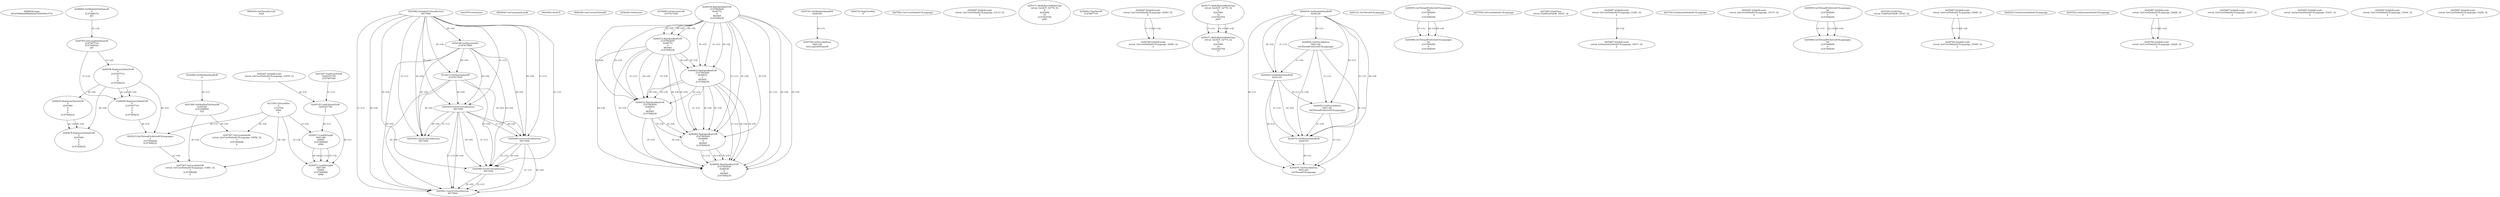 // Global SCDG with merge call
digraph {
	0 [label="6850628.main
003a55d68e69fbbd29e550d5d4fcc57d"]
	1 [label="4254480.GetModuleHandleW
0"]
	2 [label="6844434.SetThreadLocale
1024"]
	3 [label="4243965.InitializeCriticalSection
6917004"]
	4 [label="4243979.GetVersion
"]
	5 [label="4250188.GetSystemInfo
2147417660"]
	3 -> 5 [label="(0-->0)"]
	6 [label="6844540.GetCommandLineW
"]
	7 [label="4214413.GetStartupInfoW
2147417624"]
	3 -> 7 [label="(0-->0)"]
	5 -> 7 [label="(0-->0)"]
	8 [label="6844560.GetACP
"]
	9 [label="6844580.GetCurrentThreadId
"]
	10 [label="4250204.GetVersion
"]
	11 [label="4276690.GetVersionExW
2147417420"]
	12 [label="4243306.GetModuleFileNameW
4194304
2147408904
522"]
	1 -> 12 [label="(0-->1)"]
	13 [label="4248064.GetModuleFileNameW
0
2147408370
261"]
	14 [label="4215383.VirtualAlloc
0
1310704
4096
4"]
	15 [label="4246338.RegOpenKeyExW
2147483649
4246772
0
983065
2147408236"]
	16 [label="4246372.RegOpenKeyExW
2147483650
4246772
0
983065
2147408236"]
	15 -> 16 [label="(2-->2)"]
	15 -> 16 [label="(4-->4)"]
	15 -> 16 [label="(5-->5)"]
	17 [label="4245741.GetModuleHandleW
4246160"]
	18 [label="4245758.GetProcAddress
9441320
GetLongPathNameW"]
	17 -> 18 [label="(0-->1)"]
	19 [label="4245785.GetLongPathNameW
2147407710
2147406542
261"]
	13 -> 19 [label="(3-->3)"]
	20 [label="4246556.RegQueryValueExW
0
2147407710
0
0
0
2147408232"]
	19 -> 20 [label="(1-->2)"]
	21 [label="4246635.RegQueryValueExW
0
4247000
0
0
0
2147408232"]
	20 -> 21 [label="(6-->6)"]
	22 [label="4246676.RegQueryValueExW
0
4247000
0
0
0
2147408232"]
	21 -> 22 [label="(2-->2)"]
	20 -> 22 [label="(6-->6)"]
	21 -> 22 [label="(6-->6)"]
	23 [label="4246722.RegCloseKey
0"]
	24 [label="4247883.GetUserDefaultUILanguage
"]
	25 [label="4245418.EnterCriticalSection
6917004"]
	3 -> 25 [label="(1-->1)"]
	3 -> 25 [label="(0-->0)"]
	5 -> 25 [label="(0-->0)"]
	7 -> 25 [label="(0-->0)"]
	26 [label="4245469.LeaveCriticalSection
6917004"]
	3 -> 26 [label="(1-->1)"]
	25 -> 26 [label="(1-->1)"]
	3 -> 26 [label="(0-->0)"]
	5 -> 26 [label="(0-->0)"]
	7 -> 26 [label="(0-->0)"]
	25 -> 26 [label="(0-->0)"]
	27 [label="4245487.IsValidLocale
retval_GetUserDefaultUILanguage_33113_32
2"]
	28 [label="4250171.MultiByteToWideChar
retval_GetACP_32774_32
0
4243896
10
2147403704
2047"]
	29 [label="4245683.CharNextW
2147407716"]
	30 [label="4245487.IsValidLocale
retval_GetUserDefaultUILanguage_32993_32
2"]
	31 [label="4250171.MultiByteToWideChar
retval_GetACP_32774_32
0
4243560
16
2147403704
2047"]
	32 [label="4250171.MultiByteToWideChar
retval_GetACP_32774_32
0
4243560
16
3224282764
17"]
	31 -> 32 [label="(1-->1)"]
	31 -> 32 [label="(3-->3)"]
	31 -> 32 [label="(4-->4)"]
	33 [label="4244018.GetModuleHandleW
4244120"]
	34 [label="4244024.GetProcAddress
9441320
GetThreadPreferredUILanguages"]
	33 -> 34 [label="(0-->1)"]
	35 [label="4244044.GetModuleHandleW
4244120"]
	33 -> 35 [label="(1-->1)"]
	33 -> 35 [label="(0-->0)"]
	34 -> 35 [label="(1-->0)"]
	36 [label="4244050.GetProcAddress
9441320
SetThreadPreferredUILanguages"]
	33 -> 36 [label="(0-->1)"]
	34 -> 36 [label="(1-->1)"]
	35 -> 36 [label="(0-->1)"]
	37 [label="4244070.GetModuleHandleW
4244120"]
	33 -> 37 [label="(1-->1)"]
	35 -> 37 [label="(1-->1)"]
	33 -> 37 [label="(0-->0)"]
	34 -> 37 [label="(1-->0)"]
	35 -> 37 [label="(0-->0)"]
	36 -> 37 [label="(1-->0)"]
	38 [label="4244076.GetProcAddress
9441320
GetThreadUILanguage"]
	33 -> 38 [label="(0-->1)"]
	34 -> 38 [label="(1-->1)"]
	35 -> 38 [label="(0-->1)"]
	36 -> 38 [label="(1-->1)"]
	37 -> 38 [label="(0-->1)"]
	39 [label="4246402.RegOpenKeyExW
2147483649
4246832
0
983065
2147408236"]
	15 -> 39 [label="(1-->1)"]
	15 -> 39 [label="(4-->4)"]
	16 -> 39 [label="(4-->4)"]
	15 -> 39 [label="(5-->5)"]
	16 -> 39 [label="(5-->5)"]
	40 [label="4246432.RegOpenKeyExW
2147483650
4246832
0
983065
2147408236"]
	16 -> 40 [label="(1-->1)"]
	39 -> 40 [label="(2-->2)"]
	15 -> 40 [label="(4-->4)"]
	16 -> 40 [label="(4-->4)"]
	39 -> 40 [label="(4-->4)"]
	15 -> 40 [label="(5-->5)"]
	16 -> 40 [label="(5-->5)"]
	39 -> 40 [label="(5-->5)"]
	41 [label="4246462.RegOpenKeyExW
2147483649
4246884
0
983065
2147408236"]
	15 -> 41 [label="(1-->1)"]
	39 -> 41 [label="(1-->1)"]
	15 -> 41 [label="(4-->4)"]
	16 -> 41 [label="(4-->4)"]
	39 -> 41 [label="(4-->4)"]
	40 -> 41 [label="(4-->4)"]
	15 -> 41 [label="(5-->5)"]
	16 -> 41 [label="(5-->5)"]
	39 -> 41 [label="(5-->5)"]
	40 -> 41 [label="(5-->5)"]
	42 [label="4246492.RegOpenKeyExW
2147483649
4246936
0
983065
2147408236"]
	15 -> 42 [label="(1-->1)"]
	39 -> 42 [label="(1-->1)"]
	41 -> 42 [label="(1-->1)"]
	15 -> 42 [label="(4-->4)"]
	16 -> 42 [label="(4-->4)"]
	39 -> 42 [label="(4-->4)"]
	40 -> 42 [label="(4-->4)"]
	41 -> 42 [label="(4-->4)"]
	15 -> 42 [label="(5-->5)"]
	16 -> 42 [label="(5-->5)"]
	39 -> 42 [label="(5-->5)"]
	40 -> 42 [label="(5-->5)"]
	41 -> 42 [label="(5-->5)"]
	43 [label="4245487.IsValidLocale
retval_GetUserDefaultUILanguage_33076_32
2"]
	44 [label="4245121.GetThreadUILanguage
"]
	45 [label="4245059.GetThreadPreferredUILanguages
56
2147408200
0
2147408240"]
	46 [label="4245088.GetThreadPreferredUILanguages
56
2147408200
0
2147408240"]
	45 -> 46 [label="(1-->1)"]
	45 -> 46 [label="(2-->2)"]
	45 -> 46 [label="(4-->4)"]
	47 [label="4245580.EnterCriticalSection
6917004"]
	3 -> 47 [label="(1-->1)"]
	25 -> 47 [label="(1-->1)"]
	26 -> 47 [label="(1-->1)"]
	3 -> 47 [label="(0-->0)"]
	5 -> 47 [label="(0-->0)"]
	7 -> 47 [label="(0-->0)"]
	25 -> 47 [label="(0-->0)"]
	26 -> 47 [label="(0-->0)"]
	48 [label="4245621.LeaveCriticalSection
6917004"]
	3 -> 48 [label="(1-->1)"]
	25 -> 48 [label="(1-->1)"]
	26 -> 48 [label="(1-->1)"]
	47 -> 48 [label="(1-->1)"]
	3 -> 48 [label="(0-->0)"]
	5 -> 48 [label="(0-->0)"]
	7 -> 48 [label="(0-->0)"]
	25 -> 48 [label="(0-->0)"]
	26 -> 48 [label="(0-->0)"]
	47 -> 48 [label="(0-->0)"]
	49 [label="4247558.GetUserDefaultUILanguage
"]
	50 [label="4247567.GetLocaleInfoW
retval_GetUserDefaultUILanguage_33856_32
3
2147408268
4"]
	12 -> 50 [label="(0-->2)"]
	14 -> 50 [label="(4-->4)"]
	51 [label="4247247.FindFirstFileW
3224341740
2147407640"]
	52 [label="4247263.FindClose
retval_FindFirstFileW_34053_32"]
	53 [label="4248145.LoadLibraryExW
3224341740
0
2"]
	51 -> 53 [label="(1-->1)"]
	43 -> 53 [label="(2-->3)"]
	54 [label="4245487.IsValidLocale
retval_GetUserDefaultUILanguage_33381_32
2"]
	55 [label="4247923.GetSystemDefaultUILanguage
"]
	56 [label="4245487.IsValidLocale
retval_GetSystemDefaultUILanguage_33671_32
2"]
	54 -> 56 [label="(2-->2)"]
	57 [label="4244766.IsValidLocale
retval_GetUserDefaultUILanguage_32993_32
2"]
	30 -> 57 [label="(1-->1)"]
	30 -> 57 [label="(2-->2)"]
	58 [label="4246599.RegQueryValueExW
0
2147407710
0
0
0
2147408232"]
	19 -> 58 [label="(1-->2)"]
	20 -> 58 [label="(2-->2)"]
	20 -> 58 [label="(6-->6)"]
	59 [label="4245487.IsValidLocale
retval_GetUserDefaultUILanguage_33137_32
2"]
	60 [label="4245059.GetThreadPreferredUILanguages
56
2147408200
0
2147408244"]
	61 [label="4245088.GetThreadPreferredUILanguages
56
2147408200
0
2147408244"]
	60 -> 61 [label="(1-->1)"]
	60 -> 61 [label="(2-->2)"]
	60 -> 61 [label="(4-->4)"]
	62 [label="4245215.SetThreadPreferredUILanguages
4
2147408220
2147408232"]
	14 -> 62 [label="(4-->1)"]
	20 -> 62 [label="(6-->3)"]
	58 -> 62 [label="(6-->3)"]
	63 [label="4247567.GetLocaleInfoW
retval_GetUserDefaultUILanguage_33481_32
3
2147408268
4"]
	12 -> 63 [label="(0-->2)"]
	14 -> 63 [label="(4-->4)"]
	62 -> 63 [label="(1-->4)"]
	64 [label="4247263.FindClose
retval_FindFirstFileW_33523_32"]
	65 [label="4250073.LoadStringW
9441340
65485
2147409468
4096"]
	53 -> 65 [label="(0-->1)"]
	14 -> 65 [label="(3-->4)"]
	66 [label="4250073.LoadStringW
9441340
65484
2147409468
4096"]
	53 -> 66 [label="(0-->1)"]
	65 -> 66 [label="(1-->1)"]
	65 -> 66 [label="(3-->3)"]
	14 -> 66 [label="(3-->4)"]
	65 -> 66 [label="(4-->4)"]
	67 [label="4245487.IsValidLocale
retval_GetUserDefaultUILanguage_33000_32
2"]
	68 [label="4244766.IsValidLocale
retval_GetUserDefaultUILanguage_33000_32
2"]
	67 -> 68 [label="(1-->1)"]
	67 -> 68 [label="(2-->2)"]
	69 [label="4245525.GetSystemDefaultUILanguage
"]
	70 [label="4245552.GetSystemDefaultUILanguage
"]
	71 [label="4245487.IsValidLocale
retval_GetUserDefaultUILanguage_32926_32
2"]
	72 [label="4245487.IsValidLocale
retval_GetUserDefaultUILanguage_32937_32
2"]
	73 [label="4245454.LeaveCriticalSection
6917004"]
	3 -> 73 [label="(1-->1)"]
	25 -> 73 [label="(1-->1)"]
	3 -> 73 [label="(0-->0)"]
	5 -> 73 [label="(0-->0)"]
	7 -> 73 [label="(0-->0)"]
	25 -> 73 [label="(0-->0)"]
	74 [label="4245487.IsValidLocale
retval_GetSystemDefaultUILanguage_33431_32
2"]
	75 [label="4245487.IsValidLocale
retval_GetUserDefaultUILanguage_33034_32
2"]
	76 [label="4245487.IsValidLocale
retval_GetUserDefaultUILanguage_33258_32
2"]
	77 [label="4244766.IsValidLocale
retval_GetUserDefaultUILanguage_32926_32
2"]
	71 -> 77 [label="(1-->1)"]
	71 -> 77 [label="(2-->2)"]
}
